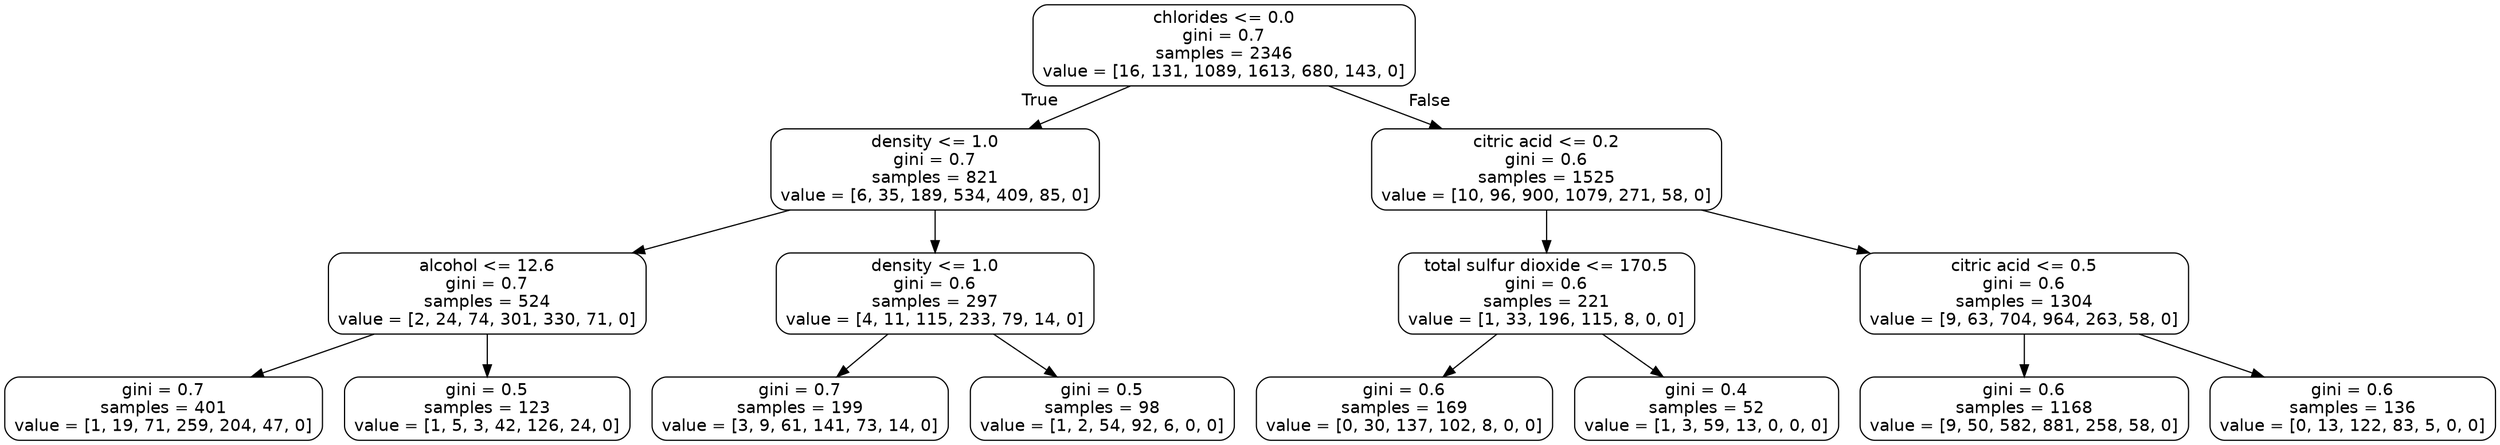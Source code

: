 digraph Tree {
node [shape=box, style="rounded", color="black", fontname=helvetica] ;
edge [fontname=helvetica] ;
0 [label="chlorides <= 0.0\ngini = 0.7\nsamples = 2346\nvalue = [16, 131, 1089, 1613, 680, 143, 0]"] ;
1 [label="density <= 1.0\ngini = 0.7\nsamples = 821\nvalue = [6, 35, 189, 534, 409, 85, 0]"] ;
0 -> 1 [labeldistance=2.5, labelangle=45, headlabel="True"] ;
2 [label="alcohol <= 12.6\ngini = 0.7\nsamples = 524\nvalue = [2, 24, 74, 301, 330, 71, 0]"] ;
1 -> 2 ;
3 [label="gini = 0.7\nsamples = 401\nvalue = [1, 19, 71, 259, 204, 47, 0]"] ;
2 -> 3 ;
4 [label="gini = 0.5\nsamples = 123\nvalue = [1, 5, 3, 42, 126, 24, 0]"] ;
2 -> 4 ;
5 [label="density <= 1.0\ngini = 0.6\nsamples = 297\nvalue = [4, 11, 115, 233, 79, 14, 0]"] ;
1 -> 5 ;
6 [label="gini = 0.7\nsamples = 199\nvalue = [3, 9, 61, 141, 73, 14, 0]"] ;
5 -> 6 ;
7 [label="gini = 0.5\nsamples = 98\nvalue = [1, 2, 54, 92, 6, 0, 0]"] ;
5 -> 7 ;
8 [label="citric acid <= 0.2\ngini = 0.6\nsamples = 1525\nvalue = [10, 96, 900, 1079, 271, 58, 0]"] ;
0 -> 8 [labeldistance=2.5, labelangle=-45, headlabel="False"] ;
9 [label="total sulfur dioxide <= 170.5\ngini = 0.6\nsamples = 221\nvalue = [1, 33, 196, 115, 8, 0, 0]"] ;
8 -> 9 ;
10 [label="gini = 0.6\nsamples = 169\nvalue = [0, 30, 137, 102, 8, 0, 0]"] ;
9 -> 10 ;
11 [label="gini = 0.4\nsamples = 52\nvalue = [1, 3, 59, 13, 0, 0, 0]"] ;
9 -> 11 ;
12 [label="citric acid <= 0.5\ngini = 0.6\nsamples = 1304\nvalue = [9, 63, 704, 964, 263, 58, 0]"] ;
8 -> 12 ;
13 [label="gini = 0.6\nsamples = 1168\nvalue = [9, 50, 582, 881, 258, 58, 0]"] ;
12 -> 13 ;
14 [label="gini = 0.6\nsamples = 136\nvalue = [0, 13, 122, 83, 5, 0, 0]"] ;
12 -> 14 ;
}